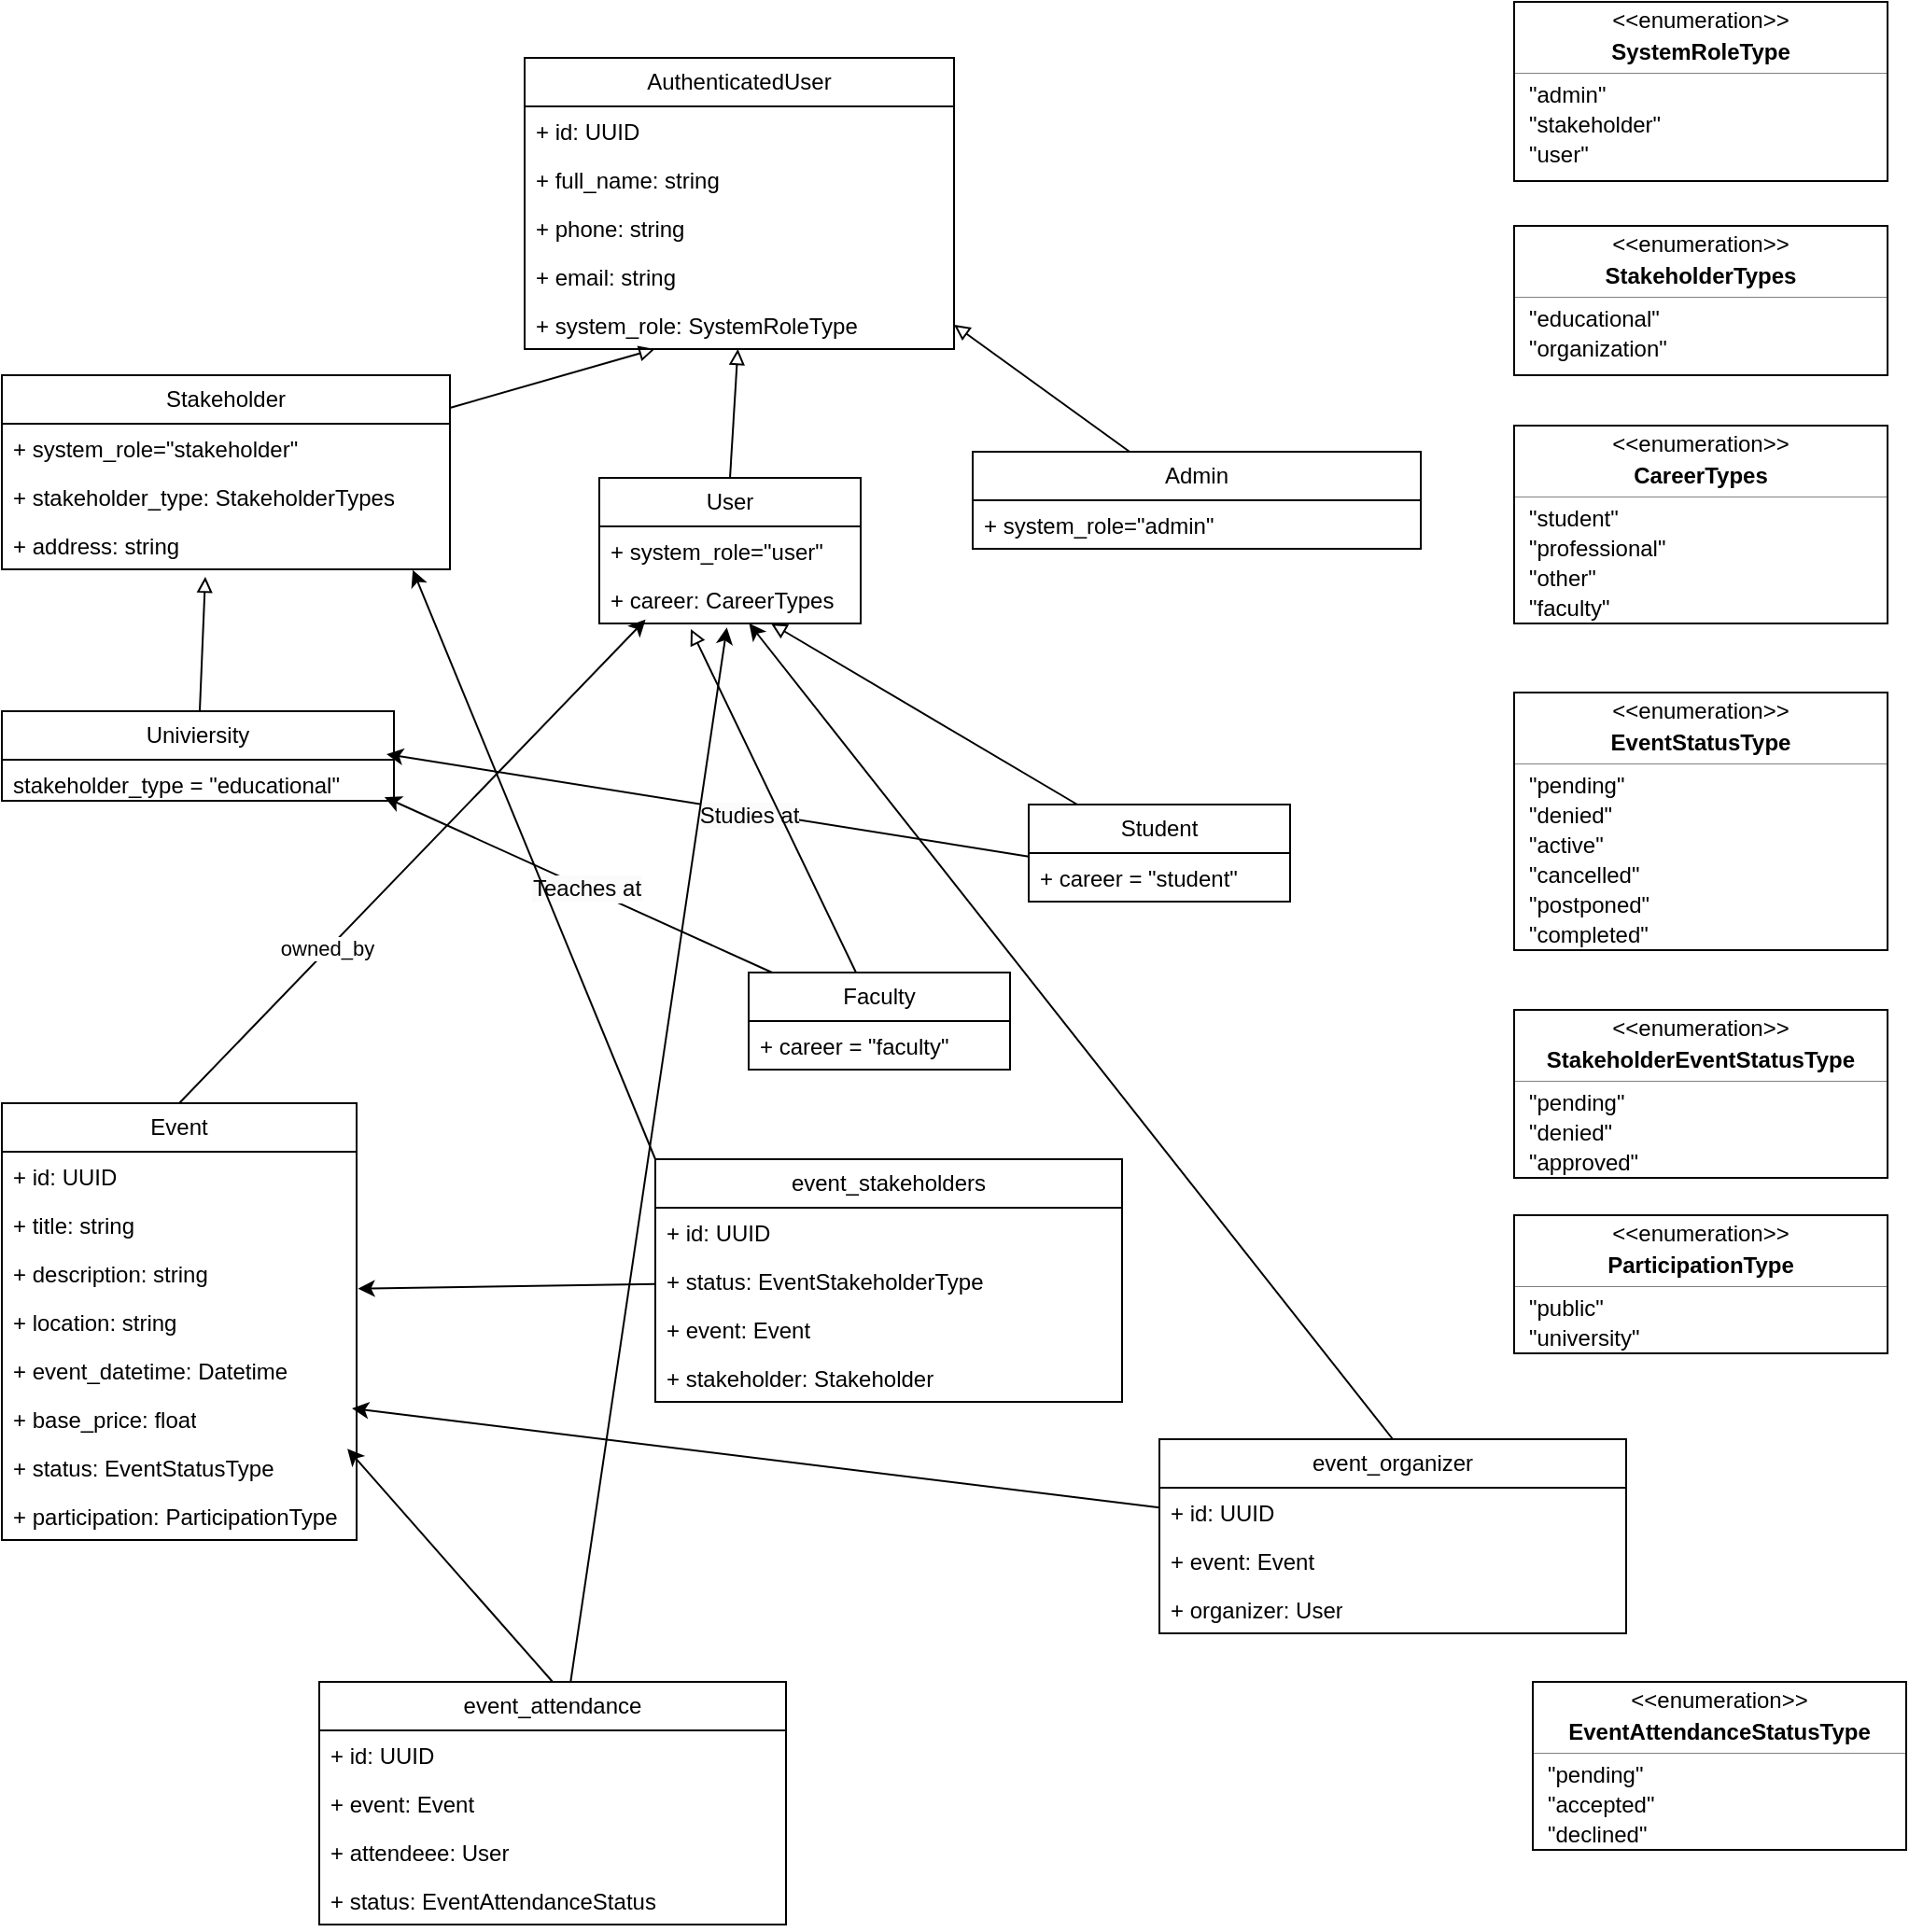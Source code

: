 <mxfile>
    <diagram id="xj-DahmxYO51IIYJhuqw" name="Page-1">
        <mxGraphModel dx="2592" dy="2132" grid="1" gridSize="10" guides="1" tooltips="1" connect="1" arrows="1" fold="1" page="1" pageScale="1" pageWidth="850" pageHeight="1100" math="0" shadow="0">
            <root>
                <mxCell id="0"/>
                <mxCell id="1" parent="0"/>
                <mxCell id="37" style="edgeStyle=none;html=1;endArrow=block;endFill=0;" parent="1" source="8" target="26" edge="1">
                    <mxGeometry relative="1" as="geometry"/>
                </mxCell>
                <mxCell id="8" value="Stakeholder" style="swimlane;fontStyle=0;childLayout=stackLayout;horizontal=1;startSize=26;fillColor=none;horizontalStack=0;resizeParent=1;resizeParentMax=0;resizeLast=0;collapsible=1;marginBottom=0;whiteSpace=wrap;html=1;" parent="1" vertex="1">
                    <mxGeometry x="60" y="210" width="240" height="104" as="geometry"/>
                </mxCell>
                <mxCell id="9" value="+ system_role=&quot;stakeholder&quot;" style="text;strokeColor=none;fillColor=none;align=left;verticalAlign=top;spacingLeft=4;spacingRight=4;overflow=hidden;rotatable=0;points=[[0,0.5],[1,0.5]];portConstraint=eastwest;whiteSpace=wrap;html=1;" parent="8" vertex="1">
                    <mxGeometry y="26" width="240" height="26" as="geometry"/>
                </mxCell>
                <mxCell id="10" value="+ stakeholder_type: StakeholderTypes" style="text;strokeColor=none;fillColor=none;align=left;verticalAlign=top;spacingLeft=4;spacingRight=4;overflow=hidden;rotatable=0;points=[[0,0.5],[1,0.5]];portConstraint=eastwest;whiteSpace=wrap;html=1;" parent="8" vertex="1">
                    <mxGeometry y="52" width="240" height="26" as="geometry"/>
                </mxCell>
                <mxCell id="73" value="+ address: string" style="text;strokeColor=none;fillColor=none;align=left;verticalAlign=top;spacingLeft=4;spacingRight=4;overflow=hidden;rotatable=0;points=[[0,0.5],[1,0.5]];portConstraint=eastwest;whiteSpace=wrap;html=1;" parent="8" vertex="1">
                    <mxGeometry y="78" width="240" height="26" as="geometry"/>
                </mxCell>
                <mxCell id="12" value="AuthenticatedUser" style="swimlane;fontStyle=0;childLayout=stackLayout;horizontal=1;startSize=26;fillColor=none;horizontalStack=0;resizeParent=1;resizeParentMax=0;resizeLast=0;collapsible=1;marginBottom=0;whiteSpace=wrap;html=1;" parent="1" vertex="1">
                    <mxGeometry x="340" y="40" width="230" height="156" as="geometry">
                        <mxRectangle x="290" y="140" width="210" height="30" as="alternateBounds"/>
                    </mxGeometry>
                </mxCell>
                <mxCell id="13" value="+ id: UUID" style="text;strokeColor=none;fillColor=none;align=left;verticalAlign=top;spacingLeft=4;spacingRight=4;overflow=hidden;rotatable=0;points=[[0,0.5],[1,0.5]];portConstraint=eastwest;whiteSpace=wrap;html=1;" parent="12" vertex="1">
                    <mxGeometry y="26" width="230" height="26" as="geometry"/>
                </mxCell>
                <mxCell id="14" value="+&amp;nbsp;&lt;span style=&quot;color: rgb(0, 0, 0);&quot;&gt;full_name: string&lt;/span&gt;" style="text;strokeColor=none;fillColor=none;align=left;verticalAlign=top;spacingLeft=4;spacingRight=4;overflow=hidden;rotatable=0;points=[[0,0.5],[1,0.5]];portConstraint=eastwest;whiteSpace=wrap;html=1;" parent="12" vertex="1">
                    <mxGeometry y="52" width="230" height="26" as="geometry"/>
                </mxCell>
                <mxCell id="15" value="+ phone: string" style="text;strokeColor=none;fillColor=none;align=left;verticalAlign=top;spacingLeft=4;spacingRight=4;overflow=hidden;rotatable=0;points=[[0,0.5],[1,0.5]];portConstraint=eastwest;whiteSpace=wrap;html=1;" parent="12" vertex="1">
                    <mxGeometry y="78" width="230" height="26" as="geometry"/>
                </mxCell>
                <mxCell id="27" value="+ email: string" style="text;strokeColor=none;fillColor=none;align=left;verticalAlign=top;spacingLeft=4;spacingRight=4;overflow=hidden;rotatable=0;points=[[0,0.5],[1,0.5]];portConstraint=eastwest;whiteSpace=wrap;html=1;" parent="12" vertex="1">
                    <mxGeometry y="104" width="230" height="26" as="geometry"/>
                </mxCell>
                <mxCell id="26" value="+ system_role: SystemRoleType" style="text;strokeColor=none;fillColor=none;align=left;verticalAlign=top;spacingLeft=4;spacingRight=4;overflow=hidden;rotatable=0;points=[[0,0.5],[1,0.5]];portConstraint=eastwest;whiteSpace=wrap;html=1;" parent="12" vertex="1">
                    <mxGeometry y="130" width="230" height="26" as="geometry"/>
                </mxCell>
                <mxCell id="28" value="" style="fontStyle=1;align=center;verticalAlign=middle;childLayout=stackLayout;horizontal=1;horizontalStack=0;resizeParent=1;resizeParentMax=0;resizeLast=0;marginBottom=0;" parent="1" vertex="1">
                    <mxGeometry x="870" y="10" width="200" height="96" as="geometry"/>
                </mxCell>
                <mxCell id="29" value="&amp;lt;&amp;lt;enumeration&amp;gt;&amp;gt;" style="html=1;align=center;spacing=0;verticalAlign=middle;strokeColor=none;fillColor=none;whiteSpace=wrap;" parent="28" vertex="1">
                    <mxGeometry width="200" height="20" as="geometry"/>
                </mxCell>
                <mxCell id="30" value="SystemRoleType" style="html=1;align=center;spacing=0;verticalAlign=middle;strokeColor=none;fillColor=none;whiteSpace=wrap;fontStyle=1;" parent="28" vertex="1">
                    <mxGeometry y="20" width="200" height="14" as="geometry"/>
                </mxCell>
                <mxCell id="31" value="" style="line;strokeWidth=0.25;fillColor=none;align=left;verticalAlign=middle;spacingTop=-1;spacingLeft=3;spacingRight=3;rotatable=0;labelPosition=right;points=[];portConstraint=eastwest;" parent="28" vertex="1">
                    <mxGeometry y="34" width="200" height="8" as="geometry"/>
                </mxCell>
                <mxCell id="32" value="&quot;admin&quot;" style="html=1;align=left;spacing=0;spacingLeft=8;verticalAlign=middle;strokeColor=none;fillColor=none;whiteSpace=wrap;" parent="28" vertex="1">
                    <mxGeometry y="42" width="200" height="16" as="geometry"/>
                </mxCell>
                <mxCell id="33" value="&quot;stakeholder&quot;" style="html=1;align=left;spacing=0;spacingLeft=8;verticalAlign=middle;strokeColor=none;fillColor=none;whiteSpace=wrap;" parent="28" vertex="1">
                    <mxGeometry y="58" width="200" height="16" as="geometry"/>
                </mxCell>
                <mxCell id="35" value="&quot;user&quot;" style="html=1;align=left;spacing=0;spacingLeft=8;verticalAlign=middle;strokeColor=none;fillColor=none;whiteSpace=wrap;" parent="28" vertex="1">
                    <mxGeometry y="74" width="200" height="16" as="geometry"/>
                </mxCell>
                <mxCell id="34" value="" style="html=1;align=left;spacing=0;spacingLeft=8;verticalAlign=middle;strokeColor=none;fillColor=none;whiteSpace=wrap;" parent="28" vertex="1">
                    <mxGeometry y="90" width="200" height="6" as="geometry"/>
                </mxCell>
                <mxCell id="38" value="" style="fontStyle=1;align=center;verticalAlign=middle;childLayout=stackLayout;horizontal=1;horizontalStack=0;resizeParent=1;resizeParentMax=0;resizeLast=0;marginBottom=0;" parent="1" vertex="1">
                    <mxGeometry x="870" y="130" width="200" height="80" as="geometry"/>
                </mxCell>
                <mxCell id="39" value="&amp;lt;&amp;lt;enumeration&amp;gt;&amp;gt;" style="html=1;align=center;spacing=0;verticalAlign=middle;strokeColor=none;fillColor=none;whiteSpace=wrap;" parent="38" vertex="1">
                    <mxGeometry width="200" height="20" as="geometry"/>
                </mxCell>
                <mxCell id="40" value="StakeholderTypes" style="html=1;align=center;spacing=0;verticalAlign=middle;strokeColor=none;fillColor=none;whiteSpace=wrap;fontStyle=1;" parent="38" vertex="1">
                    <mxGeometry y="20" width="200" height="14" as="geometry"/>
                </mxCell>
                <mxCell id="41" value="" style="line;strokeWidth=0.25;fillColor=none;align=left;verticalAlign=middle;spacingTop=-1;spacingLeft=3;spacingRight=3;rotatable=0;labelPosition=right;points=[];portConstraint=eastwest;" parent="38" vertex="1">
                    <mxGeometry y="34" width="200" height="8" as="geometry"/>
                </mxCell>
                <mxCell id="42" value="&quot;educational&quot;" style="html=1;align=left;spacing=0;spacingLeft=8;verticalAlign=middle;strokeColor=none;fillColor=none;whiteSpace=wrap;" parent="38" vertex="1">
                    <mxGeometry y="42" width="200" height="16" as="geometry"/>
                </mxCell>
                <mxCell id="43" value="&quot;organization&quot;" style="html=1;align=left;spacing=0;spacingLeft=8;verticalAlign=middle;strokeColor=none;fillColor=none;whiteSpace=wrap;" parent="38" vertex="1">
                    <mxGeometry y="58" width="200" height="16" as="geometry"/>
                </mxCell>
                <mxCell id="44" value="" style="html=1;align=left;spacing=0;spacingLeft=8;verticalAlign=middle;strokeColor=none;fillColor=none;whiteSpace=wrap;" parent="38" vertex="1">
                    <mxGeometry y="74" width="200" height="6" as="geometry"/>
                </mxCell>
                <mxCell id="49" style="edgeStyle=none;html=1;exitX=0.5;exitY=0;exitDx=0;exitDy=0;endArrow=block;endFill=0;" parent="1" source="45" target="26" edge="1">
                    <mxGeometry relative="1" as="geometry"/>
                </mxCell>
                <mxCell id="45" value="User" style="swimlane;fontStyle=0;childLayout=stackLayout;horizontal=1;startSize=26;fillColor=none;horizontalStack=0;resizeParent=1;resizeParentMax=0;resizeLast=0;collapsible=1;marginBottom=0;whiteSpace=wrap;html=1;" parent="1" vertex="1">
                    <mxGeometry x="380" y="265" width="140" height="78" as="geometry"/>
                </mxCell>
                <mxCell id="46" value="+ system_role=&quot;user&quot;" style="text;strokeColor=none;fillColor=none;align=left;verticalAlign=top;spacingLeft=4;spacingRight=4;overflow=hidden;rotatable=0;points=[[0,0.5],[1,0.5]];portConstraint=eastwest;whiteSpace=wrap;html=1;" parent="45" vertex="1">
                    <mxGeometry y="26" width="140" height="26" as="geometry"/>
                </mxCell>
                <mxCell id="51" value="+ career: CareerTypes" style="text;strokeColor=none;fillColor=none;align=left;verticalAlign=top;spacingLeft=4;spacingRight=4;overflow=hidden;rotatable=0;points=[[0,0.5],[1,0.5]];portConstraint=eastwest;whiteSpace=wrap;html=1;" parent="45" vertex="1">
                    <mxGeometry y="52" width="140" height="26" as="geometry"/>
                </mxCell>
                <mxCell id="52" value="" style="fontStyle=1;align=center;verticalAlign=middle;childLayout=stackLayout;horizontal=1;horizontalStack=0;resizeParent=1;resizeParentMax=0;resizeLast=0;marginBottom=0;" parent="1" vertex="1">
                    <mxGeometry x="870" y="237" width="200" height="106" as="geometry"/>
                </mxCell>
                <mxCell id="53" value="&amp;lt;&amp;lt;enumeration&amp;gt;&amp;gt;" style="html=1;align=center;spacing=0;verticalAlign=middle;strokeColor=none;fillColor=none;whiteSpace=wrap;" parent="52" vertex="1">
                    <mxGeometry width="200" height="20" as="geometry"/>
                </mxCell>
                <mxCell id="54" value="CareerTypes" style="html=1;align=center;spacing=0;verticalAlign=middle;strokeColor=none;fillColor=none;whiteSpace=wrap;fontStyle=1;" parent="52" vertex="1">
                    <mxGeometry y="20" width="200" height="14" as="geometry"/>
                </mxCell>
                <mxCell id="55" value="" style="line;strokeWidth=0.25;fillColor=none;align=left;verticalAlign=middle;spacingTop=-1;spacingLeft=3;spacingRight=3;rotatable=0;labelPosition=right;points=[];portConstraint=eastwest;" parent="52" vertex="1">
                    <mxGeometry y="34" width="200" height="8" as="geometry"/>
                </mxCell>
                <mxCell id="56" value="&quot;student&quot;" style="html=1;align=left;spacing=0;spacingLeft=8;verticalAlign=middle;strokeColor=none;fillColor=none;whiteSpace=wrap;" parent="52" vertex="1">
                    <mxGeometry y="42" width="200" height="16" as="geometry"/>
                </mxCell>
                <mxCell id="62" value="&quot;professional&quot;" style="html=1;align=left;spacing=0;spacingLeft=8;verticalAlign=middle;strokeColor=none;fillColor=none;whiteSpace=wrap;" parent="52" vertex="1">
                    <mxGeometry y="58" width="200" height="16" as="geometry"/>
                </mxCell>
                <mxCell id="61" value="&quot;other&quot;" style="html=1;align=left;spacing=0;spacingLeft=8;verticalAlign=middle;strokeColor=none;fillColor=none;whiteSpace=wrap;" parent="52" vertex="1">
                    <mxGeometry y="74" width="200" height="16" as="geometry"/>
                </mxCell>
                <mxCell id="57" value="&quot;faculty&quot;" style="html=1;align=left;spacing=0;spacingLeft=8;verticalAlign=middle;strokeColor=none;fillColor=none;whiteSpace=wrap;" parent="52" vertex="1">
                    <mxGeometry y="90" width="200" height="16" as="geometry"/>
                </mxCell>
                <mxCell id="69" value="Univiersity" style="swimlane;fontStyle=0;childLayout=stackLayout;horizontal=1;startSize=26;fillColor=none;horizontalStack=0;resizeParent=1;resizeParentMax=0;resizeLast=0;collapsible=1;marginBottom=0;whiteSpace=wrap;html=1;" parent="1" vertex="1">
                    <mxGeometry x="60" y="390" width="210" height="48" as="geometry"/>
                </mxCell>
                <mxCell id="70" value="stakeholder_type = &quot;educational&quot;" style="text;strokeColor=none;fillColor=none;align=left;verticalAlign=top;spacingLeft=4;spacingRight=4;overflow=hidden;rotatable=0;points=[[0,0.5],[1,0.5]];portConstraint=eastwest;whiteSpace=wrap;html=1;" parent="69" vertex="1">
                    <mxGeometry y="26" width="210" height="22" as="geometry"/>
                </mxCell>
                <mxCell id="74" style="edgeStyle=none;html=1;entryX=0.454;entryY=1.154;entryDx=0;entryDy=0;entryPerimeter=0;endArrow=block;endFill=0;" parent="1" source="69" target="73" edge="1">
                    <mxGeometry relative="1" as="geometry"/>
                </mxCell>
                <mxCell id="83" style="edgeStyle=none;html=1;endArrow=block;endFill=0;" parent="1" source="77" target="51" edge="1">
                    <mxGeometry relative="1" as="geometry"/>
                </mxCell>
                <mxCell id="77" value="Student" style="swimlane;fontStyle=0;childLayout=stackLayout;horizontal=1;startSize=26;fillColor=none;horizontalStack=0;resizeParent=1;resizeParentMax=0;resizeLast=0;collapsible=1;marginBottom=0;whiteSpace=wrap;html=1;" parent="1" vertex="1">
                    <mxGeometry x="610" y="440" width="140" height="52" as="geometry"/>
                </mxCell>
                <mxCell id="79" value="+ career = &quot;student&quot;" style="text;strokeColor=none;fillColor=none;align=left;verticalAlign=top;spacingLeft=4;spacingRight=4;overflow=hidden;rotatable=0;points=[[0,0.5],[1,0.5]];portConstraint=eastwest;whiteSpace=wrap;html=1;" parent="77" vertex="1">
                    <mxGeometry y="26" width="140" height="26" as="geometry"/>
                </mxCell>
                <mxCell id="81" style="edgeStyle=none;html=1;entryX=0.981;entryY=-0.136;entryDx=0;entryDy=0;entryPerimeter=0;" parent="1" source="79" target="70" edge="1">
                    <mxGeometry relative="1" as="geometry"/>
                </mxCell>
                <mxCell id="89" value="&lt;span style=&quot;color: rgb(0, 0, 0); font-size: 12px; background-color: rgb(251, 251, 251);&quot;&gt;Studies at&lt;/span&gt;" style="edgeLabel;html=1;align=center;verticalAlign=middle;resizable=0;points=[];" parent="81" vertex="1" connectable="0">
                    <mxGeometry x="-0.134" y="2" relative="1" as="geometry">
                        <mxPoint x="-1" as="offset"/>
                    </mxGeometry>
                </mxCell>
                <mxCell id="84" value="Faculty" style="swimlane;fontStyle=0;childLayout=stackLayout;horizontal=1;startSize=26;fillColor=none;horizontalStack=0;resizeParent=1;resizeParentMax=0;resizeLast=0;collapsible=1;marginBottom=0;whiteSpace=wrap;html=1;" parent="1" vertex="1">
                    <mxGeometry x="460" y="530" width="140" height="52" as="geometry"/>
                </mxCell>
                <mxCell id="85" value="+ career = &quot;faculty&quot;" style="text;strokeColor=none;fillColor=none;align=left;verticalAlign=top;spacingLeft=4;spacingRight=4;overflow=hidden;rotatable=0;points=[[0,0.5],[1,0.5]];portConstraint=eastwest;whiteSpace=wrap;html=1;" parent="84" vertex="1">
                    <mxGeometry y="26" width="140" height="26" as="geometry"/>
                </mxCell>
                <mxCell id="86" style="edgeStyle=none;html=1;entryX=0.976;entryY=0.909;entryDx=0;entryDy=0;entryPerimeter=0;" parent="1" source="84" target="70" edge="1">
                    <mxGeometry relative="1" as="geometry"/>
                </mxCell>
                <mxCell id="90" value="&lt;span style=&quot;color: rgb(0, 0, 0); font-size: 12px; background-color: rgb(251, 251, 251);&quot;&gt;Teaches at&lt;/span&gt;" style="edgeLabel;html=1;align=center;verticalAlign=middle;resizable=0;points=[];" parent="86" vertex="1" connectable="0">
                    <mxGeometry x="-0.036" relative="1" as="geometry">
                        <mxPoint as="offset"/>
                    </mxGeometry>
                </mxCell>
                <mxCell id="91" style="edgeStyle=none;html=1;entryX=0.35;entryY=1.115;entryDx=0;entryDy=0;entryPerimeter=0;endArrow=block;endFill=0;" parent="1" source="84" target="51" edge="1">
                    <mxGeometry relative="1" as="geometry"/>
                </mxCell>
                <mxCell id="96" style="edgeStyle=none;html=1;entryX=1;entryY=0.5;entryDx=0;entryDy=0;endArrow=block;endFill=0;" parent="1" source="92" target="26" edge="1">
                    <mxGeometry relative="1" as="geometry"/>
                </mxCell>
                <mxCell id="92" value="Admin" style="swimlane;fontStyle=0;childLayout=stackLayout;horizontal=1;startSize=26;fillColor=none;horizontalStack=0;resizeParent=1;resizeParentMax=0;resizeLast=0;collapsible=1;marginBottom=0;whiteSpace=wrap;html=1;" parent="1" vertex="1">
                    <mxGeometry x="580" y="251" width="240" height="52" as="geometry"/>
                </mxCell>
                <mxCell id="93" value="+ system_role=&quot;admin&quot;" style="text;strokeColor=none;fillColor=none;align=left;verticalAlign=top;spacingLeft=4;spacingRight=4;overflow=hidden;rotatable=0;points=[[0,0.5],[1,0.5]];portConstraint=eastwest;whiteSpace=wrap;html=1;" parent="92" vertex="1">
                    <mxGeometry y="26" width="240" height="26" as="geometry"/>
                </mxCell>
                <mxCell id="97" value="Event" style="swimlane;fontStyle=0;childLayout=stackLayout;horizontal=1;startSize=26;fillColor=none;horizontalStack=0;resizeParent=1;resizeParentMax=0;resizeLast=0;collapsible=1;marginBottom=0;whiteSpace=wrap;html=1;" parent="1" vertex="1">
                    <mxGeometry x="60" y="600" width="190" height="234" as="geometry"/>
                </mxCell>
                <mxCell id="98" value="+ id: UUID" style="text;strokeColor=none;fillColor=none;align=left;verticalAlign=top;spacingLeft=4;spacingRight=4;overflow=hidden;rotatable=0;points=[[0,0.5],[1,0.5]];portConstraint=eastwest;whiteSpace=wrap;html=1;" parent="97" vertex="1">
                    <mxGeometry y="26" width="190" height="26" as="geometry"/>
                </mxCell>
                <mxCell id="99" value="+ title: string" style="text;strokeColor=none;fillColor=none;align=left;verticalAlign=top;spacingLeft=4;spacingRight=4;overflow=hidden;rotatable=0;points=[[0,0.5],[1,0.5]];portConstraint=eastwest;whiteSpace=wrap;html=1;" parent="97" vertex="1">
                    <mxGeometry y="52" width="190" height="26" as="geometry"/>
                </mxCell>
                <mxCell id="100" value="+ description: string" style="text;strokeColor=none;fillColor=none;align=left;verticalAlign=top;spacingLeft=4;spacingRight=4;overflow=hidden;rotatable=0;points=[[0,0.5],[1,0.5]];portConstraint=eastwest;whiteSpace=wrap;html=1;" parent="97" vertex="1">
                    <mxGeometry y="78" width="190" height="26" as="geometry"/>
                </mxCell>
                <mxCell id="103" value="+ location: string" style="text;strokeColor=none;fillColor=none;align=left;verticalAlign=top;spacingLeft=4;spacingRight=4;overflow=hidden;rotatable=0;points=[[0,0.5],[1,0.5]];portConstraint=eastwest;whiteSpace=wrap;html=1;" parent="97" vertex="1">
                    <mxGeometry y="104" width="190" height="26" as="geometry"/>
                </mxCell>
                <mxCell id="102" value="+ event_datetime: Datetime" style="text;strokeColor=none;fillColor=none;align=left;verticalAlign=top;spacingLeft=4;spacingRight=4;overflow=hidden;rotatable=0;points=[[0,0.5],[1,0.5]];portConstraint=eastwest;whiteSpace=wrap;html=1;" parent="97" vertex="1">
                    <mxGeometry y="130" width="190" height="26" as="geometry"/>
                </mxCell>
                <mxCell id="101" value="+ base_price: float" style="text;strokeColor=none;fillColor=none;align=left;verticalAlign=top;spacingLeft=4;spacingRight=4;overflow=hidden;rotatable=0;points=[[0,0.5],[1,0.5]];portConstraint=eastwest;whiteSpace=wrap;html=1;" parent="97" vertex="1">
                    <mxGeometry y="156" width="190" height="26" as="geometry"/>
                </mxCell>
                <mxCell id="112" value="+ status: EventStatusType" style="text;strokeColor=none;fillColor=none;align=left;verticalAlign=top;spacingLeft=4;spacingRight=4;overflow=hidden;rotatable=0;points=[[0,0.5],[1,0.5]];portConstraint=eastwest;whiteSpace=wrap;html=1;" parent="97" vertex="1">
                    <mxGeometry y="182" width="190" height="26" as="geometry"/>
                </mxCell>
                <mxCell id="153" value="+ participation: ParticipationType" style="text;strokeColor=none;fillColor=none;align=left;verticalAlign=top;spacingLeft=4;spacingRight=4;overflow=hidden;rotatable=0;points=[[0,0.5],[1,0.5]];portConstraint=eastwest;whiteSpace=wrap;html=1;" parent="97" vertex="1">
                    <mxGeometry y="208" width="190" height="26" as="geometry"/>
                </mxCell>
                <mxCell id="104" style="edgeStyle=none;html=1;exitX=0.5;exitY=0;exitDx=0;exitDy=0;entryX=0.177;entryY=0.92;entryDx=0;entryDy=0;entryPerimeter=0;" parent="1" source="97" target="51" edge="1">
                    <mxGeometry relative="1" as="geometry"/>
                </mxCell>
                <mxCell id="107" value="owned_by" style="edgeLabel;html=1;align=center;verticalAlign=middle;resizable=0;points=[];" parent="104" vertex="1" connectable="0">
                    <mxGeometry x="-0.366" y="2" relative="1" as="geometry">
                        <mxPoint x="1" as="offset"/>
                    </mxGeometry>
                </mxCell>
                <mxCell id="108" value="event_stakeholders" style="swimlane;fontStyle=0;childLayout=stackLayout;horizontal=1;startSize=26;fillColor=none;horizontalStack=0;resizeParent=1;resizeParentMax=0;resizeLast=0;collapsible=1;marginBottom=0;whiteSpace=wrap;html=1;" parent="1" vertex="1">
                    <mxGeometry x="410" y="630" width="250" height="130" as="geometry"/>
                </mxCell>
                <mxCell id="109" value="+ id: UUID" style="text;strokeColor=none;fillColor=none;align=left;verticalAlign=top;spacingLeft=4;spacingRight=4;overflow=hidden;rotatable=0;points=[[0,0.5],[1,0.5]];portConstraint=eastwest;whiteSpace=wrap;html=1;" parent="108" vertex="1">
                    <mxGeometry y="26" width="250" height="26" as="geometry"/>
                </mxCell>
                <mxCell id="110" value="+ status: EventStakeholderType" style="text;strokeColor=none;fillColor=none;align=left;verticalAlign=top;spacingLeft=4;spacingRight=4;overflow=hidden;rotatable=0;points=[[0,0.5],[1,0.5]];portConstraint=eastwest;whiteSpace=wrap;html=1;" parent="108" vertex="1">
                    <mxGeometry y="52" width="250" height="26" as="geometry"/>
                </mxCell>
                <mxCell id="133" value="+ event: Event" style="text;strokeColor=none;fillColor=none;align=left;verticalAlign=top;spacingLeft=4;spacingRight=4;overflow=hidden;rotatable=0;points=[[0,0.5],[1,0.5]];portConstraint=eastwest;whiteSpace=wrap;html=1;" parent="108" vertex="1">
                    <mxGeometry y="78" width="250" height="26" as="geometry"/>
                </mxCell>
                <mxCell id="134" value="+ stakeholder: Stakeholder" style="text;strokeColor=none;fillColor=none;align=left;verticalAlign=top;spacingLeft=4;spacingRight=4;overflow=hidden;rotatable=0;points=[[0,0.5],[1,0.5]];portConstraint=eastwest;whiteSpace=wrap;html=1;" parent="108" vertex="1">
                    <mxGeometry y="104" width="250" height="26" as="geometry"/>
                </mxCell>
                <mxCell id="113" value="" style="fontStyle=1;align=center;verticalAlign=middle;childLayout=stackLayout;horizontal=1;horizontalStack=0;resizeParent=1;resizeParentMax=0;resizeLast=0;marginBottom=0;" parent="1" vertex="1">
                    <mxGeometry x="870" y="380" width="200" height="138" as="geometry"/>
                </mxCell>
                <mxCell id="114" value="&amp;lt;&amp;lt;enumeration&amp;gt;&amp;gt;" style="html=1;align=center;spacing=0;verticalAlign=middle;strokeColor=none;fillColor=none;whiteSpace=wrap;" parent="113" vertex="1">
                    <mxGeometry width="200" height="20" as="geometry"/>
                </mxCell>
                <mxCell id="115" value="EventStatusType" style="html=1;align=center;spacing=0;verticalAlign=middle;strokeColor=none;fillColor=none;whiteSpace=wrap;fontStyle=1;" parent="113" vertex="1">
                    <mxGeometry y="20" width="200" height="14" as="geometry"/>
                </mxCell>
                <mxCell id="116" value="" style="line;strokeWidth=0.25;fillColor=none;align=left;verticalAlign=middle;spacingTop=-1;spacingLeft=3;spacingRight=3;rotatable=0;labelPosition=right;points=[];portConstraint=eastwest;" parent="113" vertex="1">
                    <mxGeometry y="34" width="200" height="8" as="geometry"/>
                </mxCell>
                <mxCell id="117" value="&quot;pending&quot;" style="html=1;align=left;spacing=0;spacingLeft=8;verticalAlign=middle;strokeColor=none;fillColor=none;whiteSpace=wrap;" parent="113" vertex="1">
                    <mxGeometry y="42" width="200" height="16" as="geometry"/>
                </mxCell>
                <mxCell id="118" value="&quot;denied&quot;" style="html=1;align=left;spacing=0;spacingLeft=8;verticalAlign=middle;strokeColor=none;fillColor=none;whiteSpace=wrap;" parent="113" vertex="1">
                    <mxGeometry y="58" width="200" height="16" as="geometry"/>
                </mxCell>
                <mxCell id="119" value="&quot;active&quot;" style="html=1;align=left;spacing=0;spacingLeft=8;verticalAlign=middle;strokeColor=none;fillColor=none;whiteSpace=wrap;" parent="113" vertex="1">
                    <mxGeometry y="74" width="200" height="16" as="geometry"/>
                </mxCell>
                <mxCell id="122" value="&quot;cancelled&quot;" style="html=1;align=left;spacing=0;spacingLeft=8;verticalAlign=middle;strokeColor=none;fillColor=none;whiteSpace=wrap;" parent="113" vertex="1">
                    <mxGeometry y="90" width="200" height="16" as="geometry"/>
                </mxCell>
                <mxCell id="121" value="&quot;postponed&quot;" style="html=1;align=left;spacing=0;spacingLeft=8;verticalAlign=middle;strokeColor=none;fillColor=none;whiteSpace=wrap;" parent="113" vertex="1">
                    <mxGeometry y="106" width="200" height="16" as="geometry"/>
                </mxCell>
                <mxCell id="123" value="&quot;completed&quot;" style="html=1;align=left;spacing=0;spacingLeft=8;verticalAlign=middle;strokeColor=none;fillColor=none;whiteSpace=wrap;" parent="113" vertex="1">
                    <mxGeometry y="122" width="200" height="16" as="geometry"/>
                </mxCell>
                <mxCell id="124" value="" style="fontStyle=1;align=center;verticalAlign=middle;childLayout=stackLayout;horizontal=1;horizontalStack=0;resizeParent=1;resizeParentMax=0;resizeLast=0;marginBottom=0;" parent="1" vertex="1">
                    <mxGeometry x="870" y="550" width="200" height="90" as="geometry"/>
                </mxCell>
                <mxCell id="125" value="&amp;lt;&amp;lt;enumeration&amp;gt;&amp;gt;" style="html=1;align=center;spacing=0;verticalAlign=middle;strokeColor=none;fillColor=none;whiteSpace=wrap;" parent="124" vertex="1">
                    <mxGeometry width="200" height="20" as="geometry"/>
                </mxCell>
                <mxCell id="126" value="StakeholderEventStatusType" style="html=1;align=center;spacing=0;verticalAlign=middle;strokeColor=none;fillColor=none;whiteSpace=wrap;fontStyle=1;" parent="124" vertex="1">
                    <mxGeometry y="20" width="200" height="14" as="geometry"/>
                </mxCell>
                <mxCell id="127" value="" style="line;strokeWidth=0.25;fillColor=none;align=left;verticalAlign=middle;spacingTop=-1;spacingLeft=3;spacingRight=3;rotatable=0;labelPosition=right;points=[];portConstraint=eastwest;" parent="124" vertex="1">
                    <mxGeometry y="34" width="200" height="8" as="geometry"/>
                </mxCell>
                <mxCell id="128" value="&quot;pending&quot;" style="html=1;align=left;spacing=0;spacingLeft=8;verticalAlign=middle;strokeColor=none;fillColor=none;whiteSpace=wrap;" parent="124" vertex="1">
                    <mxGeometry y="42" width="200" height="16" as="geometry"/>
                </mxCell>
                <mxCell id="129" value="&quot;denied&quot;" style="html=1;align=left;spacing=0;spacingLeft=8;verticalAlign=middle;strokeColor=none;fillColor=none;whiteSpace=wrap;" parent="124" vertex="1">
                    <mxGeometry y="58" width="200" height="16" as="geometry"/>
                </mxCell>
                <mxCell id="130" value="&quot;approved&quot;" style="html=1;align=left;spacing=0;spacingLeft=8;verticalAlign=middle;strokeColor=none;fillColor=none;whiteSpace=wrap;" parent="124" vertex="1">
                    <mxGeometry y="74" width="200" height="16" as="geometry"/>
                </mxCell>
                <mxCell id="136" style="edgeStyle=none;html=1;entryX=1.004;entryY=0.821;entryDx=0;entryDy=0;entryPerimeter=0;" parent="1" source="108" target="100" edge="1">
                    <mxGeometry relative="1" as="geometry"/>
                </mxCell>
                <mxCell id="137" style="edgeStyle=none;html=1;exitX=0;exitY=0;exitDx=0;exitDy=0;entryX=0.917;entryY=1.013;entryDx=0;entryDy=0;entryPerimeter=0;" parent="1" source="108" target="73" edge="1">
                    <mxGeometry relative="1" as="geometry"/>
                </mxCell>
                <mxCell id="138" value="event_organizer" style="swimlane;fontStyle=0;childLayout=stackLayout;horizontal=1;startSize=26;fillColor=none;horizontalStack=0;resizeParent=1;resizeParentMax=0;resizeLast=0;collapsible=1;marginBottom=0;whiteSpace=wrap;html=1;" parent="1" vertex="1">
                    <mxGeometry x="680" y="780" width="250" height="104" as="geometry"/>
                </mxCell>
                <mxCell id="139" value="+ id: UUID" style="text;strokeColor=none;fillColor=none;align=left;verticalAlign=top;spacingLeft=4;spacingRight=4;overflow=hidden;rotatable=0;points=[[0,0.5],[1,0.5]];portConstraint=eastwest;whiteSpace=wrap;html=1;" parent="138" vertex="1">
                    <mxGeometry y="26" width="250" height="26" as="geometry"/>
                </mxCell>
                <mxCell id="141" value="+ event: Event" style="text;strokeColor=none;fillColor=none;align=left;verticalAlign=top;spacingLeft=4;spacingRight=4;overflow=hidden;rotatable=0;points=[[0,0.5],[1,0.5]];portConstraint=eastwest;whiteSpace=wrap;html=1;" parent="138" vertex="1">
                    <mxGeometry y="52" width="250" height="26" as="geometry"/>
                </mxCell>
                <mxCell id="142" value="+ organizer: User" style="text;strokeColor=none;fillColor=none;align=left;verticalAlign=top;spacingLeft=4;spacingRight=4;overflow=hidden;rotatable=0;points=[[0,0.5],[1,0.5]];portConstraint=eastwest;whiteSpace=wrap;html=1;" parent="138" vertex="1">
                    <mxGeometry y="78" width="250" height="26" as="geometry"/>
                </mxCell>
                <mxCell id="145" style="edgeStyle=none;html=1;entryX=0.987;entryY=0.288;entryDx=0;entryDy=0;entryPerimeter=0;" parent="1" source="138" target="101" edge="1">
                    <mxGeometry relative="1" as="geometry"/>
                </mxCell>
                <mxCell id="146" style="edgeStyle=none;html=1;exitX=0.5;exitY=0;exitDx=0;exitDy=0;" parent="1" source="138" target="51" edge="1">
                    <mxGeometry relative="1" as="geometry"/>
                </mxCell>
                <mxCell id="147" value="event_attendance" style="swimlane;fontStyle=0;childLayout=stackLayout;horizontal=1;startSize=26;fillColor=none;horizontalStack=0;resizeParent=1;resizeParentMax=0;resizeLast=0;collapsible=1;marginBottom=0;whiteSpace=wrap;html=1;" parent="1" vertex="1">
                    <mxGeometry x="230" y="910" width="250" height="130" as="geometry"/>
                </mxCell>
                <mxCell id="148" value="+ id: UUID" style="text;strokeColor=none;fillColor=none;align=left;verticalAlign=top;spacingLeft=4;spacingRight=4;overflow=hidden;rotatable=0;points=[[0,0.5],[1,0.5]];portConstraint=eastwest;whiteSpace=wrap;html=1;" parent="147" vertex="1">
                    <mxGeometry y="26" width="250" height="26" as="geometry"/>
                </mxCell>
                <mxCell id="149" value="+ event: Event" style="text;strokeColor=none;fillColor=none;align=left;verticalAlign=top;spacingLeft=4;spacingRight=4;overflow=hidden;rotatable=0;points=[[0,0.5],[1,0.5]];portConstraint=eastwest;whiteSpace=wrap;html=1;" parent="147" vertex="1">
                    <mxGeometry y="52" width="250" height="26" as="geometry"/>
                </mxCell>
                <mxCell id="150" value="+ attendeee: User" style="text;strokeColor=none;fillColor=none;align=left;verticalAlign=top;spacingLeft=4;spacingRight=4;overflow=hidden;rotatable=0;points=[[0,0.5],[1,0.5]];portConstraint=eastwest;whiteSpace=wrap;html=1;" parent="147" vertex="1">
                    <mxGeometry y="78" width="250" height="26" as="geometry"/>
                </mxCell>
                <mxCell id="161" value="+ status: EventAttendanceStatus" style="text;strokeColor=none;fillColor=none;align=left;verticalAlign=top;spacingLeft=4;spacingRight=4;overflow=hidden;rotatable=0;points=[[0,0.5],[1,0.5]];portConstraint=eastwest;whiteSpace=wrap;html=1;" parent="147" vertex="1">
                    <mxGeometry y="104" width="250" height="26" as="geometry"/>
                </mxCell>
                <mxCell id="151" style="edgeStyle=none;html=1;entryX=0.974;entryY=0.122;entryDx=0;entryDy=0;entryPerimeter=0;exitX=0.5;exitY=0;exitDx=0;exitDy=0;" parent="1" source="147" target="112" edge="1">
                    <mxGeometry relative="1" as="geometry">
                        <mxPoint x="410" y="860" as="sourcePoint"/>
                    </mxGeometry>
                </mxCell>
                <mxCell id="152" style="edgeStyle=none;html=1;entryX=0.488;entryY=1.083;entryDx=0;entryDy=0;entryPerimeter=0;" parent="1" source="147" target="51" edge="1">
                    <mxGeometry relative="1" as="geometry"/>
                </mxCell>
                <mxCell id="154" value="" style="fontStyle=1;align=center;verticalAlign=middle;childLayout=stackLayout;horizontal=1;horizontalStack=0;resizeParent=1;resizeParentMax=0;resizeLast=0;marginBottom=0;" parent="1" vertex="1">
                    <mxGeometry x="870" y="660" width="200" height="74" as="geometry"/>
                </mxCell>
                <mxCell id="155" value="&amp;lt;&amp;lt;enumeration&amp;gt;&amp;gt;" style="html=1;align=center;spacing=0;verticalAlign=middle;strokeColor=none;fillColor=none;whiteSpace=wrap;" parent="154" vertex="1">
                    <mxGeometry width="200" height="20" as="geometry"/>
                </mxCell>
                <mxCell id="156" value="ParticipationType" style="html=1;align=center;spacing=0;verticalAlign=middle;strokeColor=none;fillColor=none;whiteSpace=wrap;fontStyle=1;" parent="154" vertex="1">
                    <mxGeometry y="20" width="200" height="14" as="geometry"/>
                </mxCell>
                <mxCell id="157" value="" style="line;strokeWidth=0.25;fillColor=none;align=left;verticalAlign=middle;spacingTop=-1;spacingLeft=3;spacingRight=3;rotatable=0;labelPosition=right;points=[];portConstraint=eastwest;" parent="154" vertex="1">
                    <mxGeometry y="34" width="200" height="8" as="geometry"/>
                </mxCell>
                <mxCell id="158" value="&quot;public&quot;" style="html=1;align=left;spacing=0;spacingLeft=8;verticalAlign=middle;strokeColor=none;fillColor=none;whiteSpace=wrap;" parent="154" vertex="1">
                    <mxGeometry y="42" width="200" height="16" as="geometry"/>
                </mxCell>
                <mxCell id="159" value="&quot;university&quot;" style="html=1;align=left;spacing=0;spacingLeft=8;verticalAlign=middle;strokeColor=none;fillColor=none;whiteSpace=wrap;" parent="154" vertex="1">
                    <mxGeometry y="58" width="200" height="16" as="geometry"/>
                </mxCell>
                <mxCell id="162" value="" style="fontStyle=1;align=center;verticalAlign=middle;childLayout=stackLayout;horizontal=1;horizontalStack=0;resizeParent=1;resizeParentMax=0;resizeLast=0;marginBottom=0;" parent="1" vertex="1">
                    <mxGeometry x="880" y="910" width="200" height="90" as="geometry"/>
                </mxCell>
                <mxCell id="163" value="&amp;lt;&amp;lt;enumeration&amp;gt;&amp;gt;" style="html=1;align=center;spacing=0;verticalAlign=middle;strokeColor=none;fillColor=none;whiteSpace=wrap;" parent="162" vertex="1">
                    <mxGeometry width="200" height="20" as="geometry"/>
                </mxCell>
                <mxCell id="164" value="EventAttendanceStatusType" style="html=1;align=center;spacing=0;verticalAlign=middle;strokeColor=none;fillColor=none;whiteSpace=wrap;fontStyle=1;" parent="162" vertex="1">
                    <mxGeometry y="20" width="200" height="14" as="geometry"/>
                </mxCell>
                <mxCell id="165" value="" style="line;strokeWidth=0.25;fillColor=none;align=left;verticalAlign=middle;spacingTop=-1;spacingLeft=3;spacingRight=3;rotatable=0;labelPosition=right;points=[];portConstraint=eastwest;" parent="162" vertex="1">
                    <mxGeometry y="34" width="200" height="8" as="geometry"/>
                </mxCell>
                <mxCell id="166" value="&quot;pending&quot;" style="html=1;align=left;spacing=0;spacingLeft=8;verticalAlign=middle;strokeColor=none;fillColor=none;whiteSpace=wrap;" parent="162" vertex="1">
                    <mxGeometry y="42" width="200" height="16" as="geometry"/>
                </mxCell>
                <mxCell id="167" value="&quot;accepted&quot;" style="html=1;align=left;spacing=0;spacingLeft=8;verticalAlign=middle;strokeColor=none;fillColor=none;whiteSpace=wrap;" parent="162" vertex="1">
                    <mxGeometry y="58" width="200" height="16" as="geometry"/>
                </mxCell>
                <mxCell id="168" value="&quot;declined&quot;" style="html=1;align=left;spacing=0;spacingLeft=8;verticalAlign=middle;strokeColor=none;fillColor=none;whiteSpace=wrap;" parent="162" vertex="1">
                    <mxGeometry y="74" width="200" height="16" as="geometry"/>
                </mxCell>
            </root>
        </mxGraphModel>
    </diagram>
</mxfile>